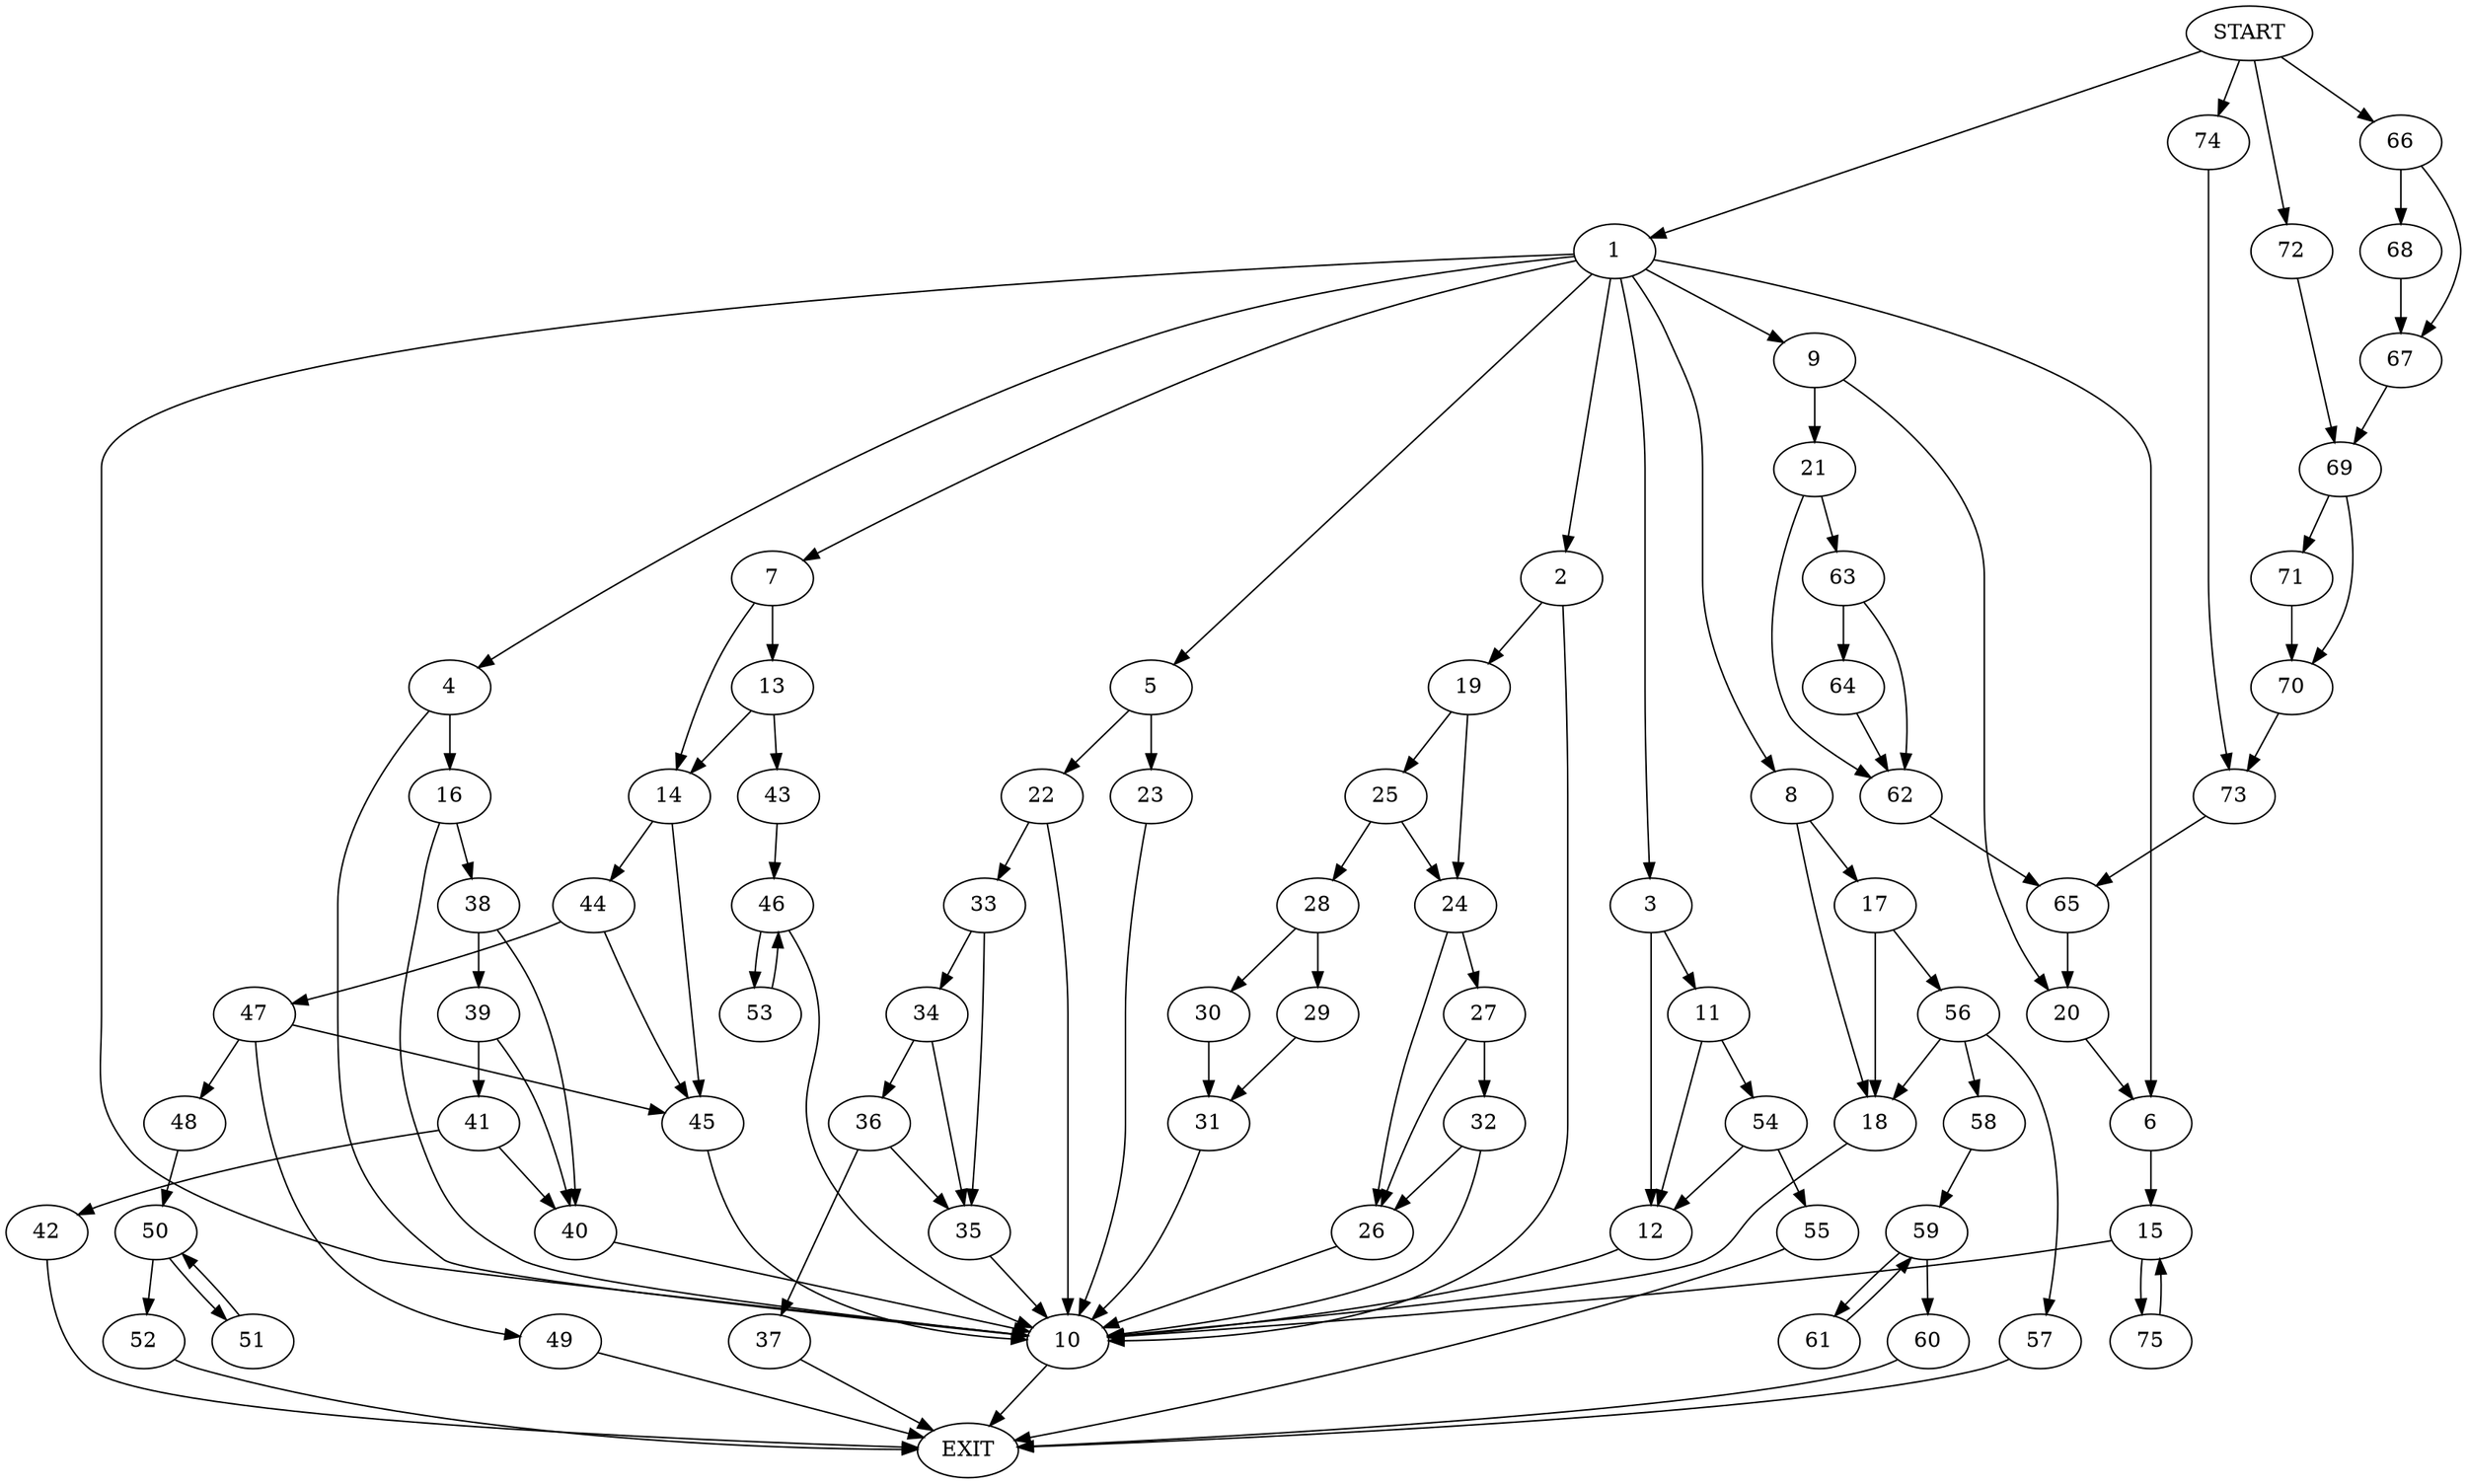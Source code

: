 digraph {
0 [label="START"]
76 [label="EXIT"]
0 -> 1
1 -> 2
1 -> 3
1 -> 4
1 -> 5
1 -> 6
1 -> 7
1 -> 8
1 -> 9
1 -> 10
10 -> 76
3 -> 11
3 -> 12
7 -> 13
7 -> 14
6 -> 15
4 -> 16
4 -> 10
8 -> 17
8 -> 18
2 -> 19
2 -> 10
9 -> 20
9 -> 21
5 -> 22
5 -> 23
19 -> 24
19 -> 25
24 -> 26
24 -> 27
25 -> 28
25 -> 24
28 -> 29
28 -> 30
30 -> 31
29 -> 31
31 -> 10
27 -> 26
27 -> 32
26 -> 10
32 -> 26
32 -> 10
23 -> 10
22 -> 33
22 -> 10
33 -> 34
33 -> 35
34 -> 35
34 -> 36
35 -> 10
36 -> 35
36 -> 37
37 -> 76
16 -> 38
16 -> 10
38 -> 39
38 -> 40
39 -> 41
39 -> 40
40 -> 10
41 -> 42
41 -> 40
42 -> 76
13 -> 43
13 -> 14
14 -> 44
14 -> 45
43 -> 46
45 -> 10
44 -> 47
44 -> 45
47 -> 48
47 -> 49
47 -> 45
49 -> 76
48 -> 50
50 -> 51
50 -> 52
51 -> 50
52 -> 76
46 -> 53
46 -> 10
53 -> 46
11 -> 12
11 -> 54
12 -> 10
54 -> 12
54 -> 55
55 -> 76
18 -> 10
17 -> 56
17 -> 18
56 -> 57
56 -> 18
56 -> 58
58 -> 59
57 -> 76
59 -> 60
59 -> 61
61 -> 59
60 -> 76
21 -> 62
21 -> 63
20 -> 6
63 -> 62
63 -> 64
62 -> 65
64 -> 62
65 -> 20
0 -> 66
66 -> 67
66 -> 68
68 -> 67
67 -> 69
69 -> 70
69 -> 71
0 -> 72
72 -> 69
70 -> 73
71 -> 70
73 -> 65
0 -> 74
74 -> 73
15 -> 75
15 -> 10
75 -> 15
}
